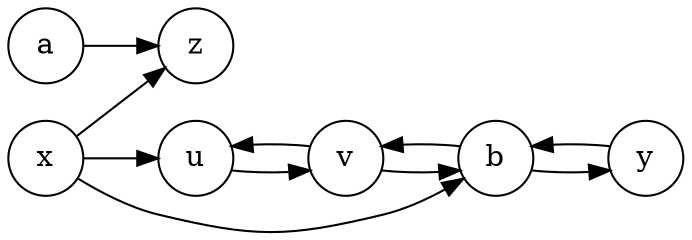 digraph{
    rankdir=LR;
    node [shape=circle];
    a->z;
    x->z;
    x->u;
    x->b;
    b->y;
    b->v;
    u->v;
    v->u;
    y->b;
    v->b;
    }